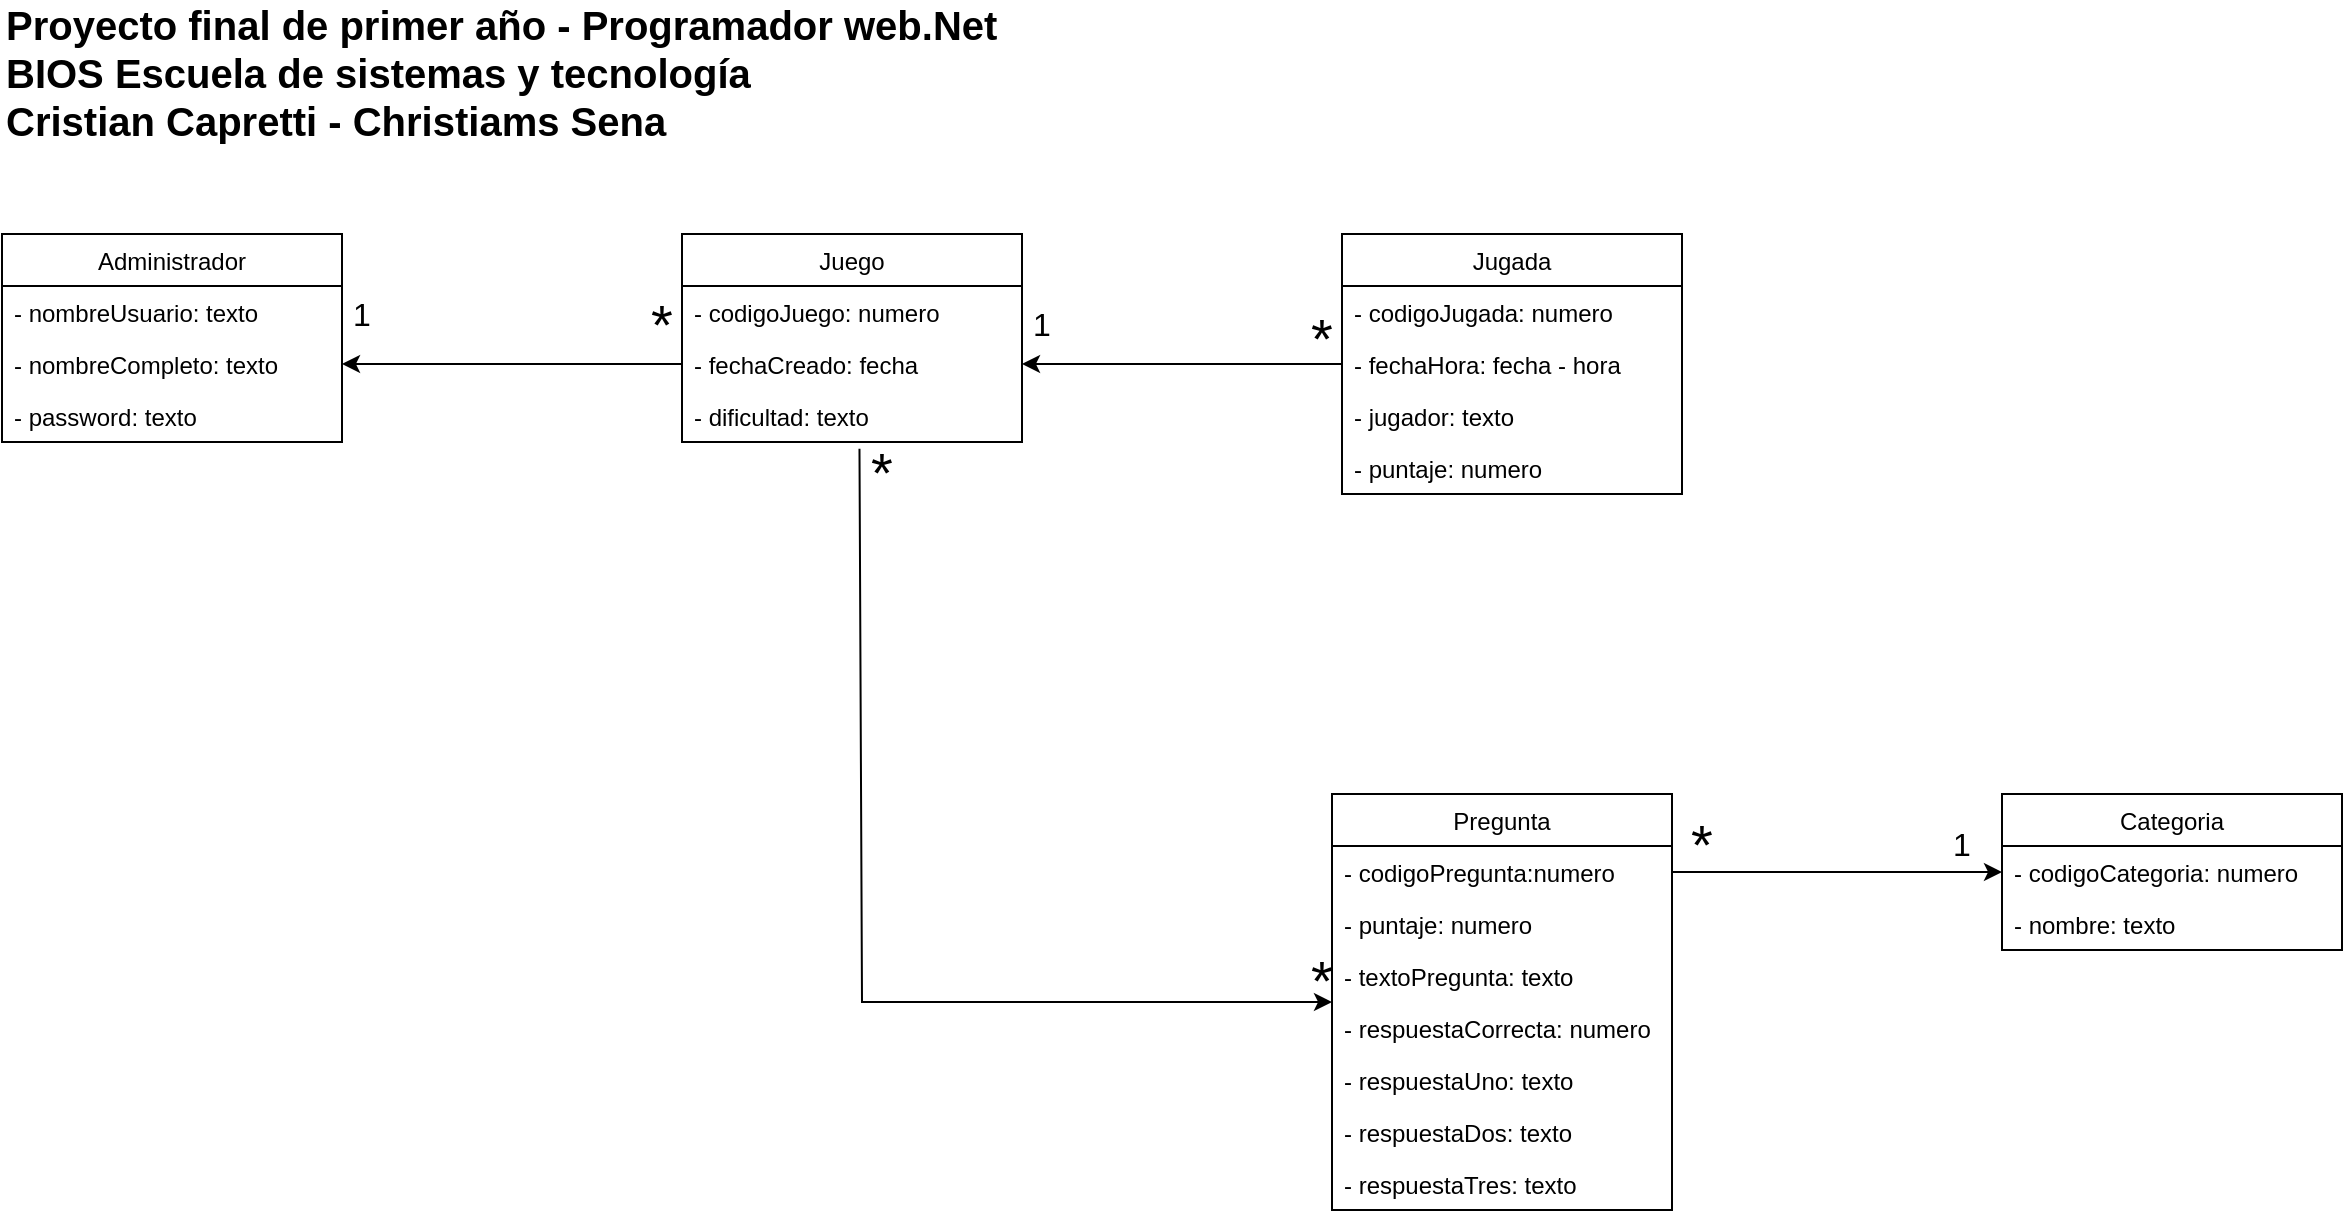 <mxfile version="21.0.6" type="device"><diagram id="bnQcCAyIEk0VWTEGWCXR" name="Página-1"><mxGraphModel dx="1588" dy="900" grid="1" gridSize="10" guides="1" tooltips="1" connect="1" arrows="1" fold="1" page="1" pageScale="1" pageWidth="827" pageHeight="1169" math="0" shadow="0"><root><mxCell id="0"/><mxCell id="1" parent="0"/><mxCell id="mbuXDWg2Y14PGkqEaMVG-1" value="Administrador" style="swimlane;fontStyle=0;childLayout=stackLayout;horizontal=1;startSize=26;fillColor=none;horizontalStack=0;resizeParent=1;resizeParentMax=0;resizeLast=0;collapsible=1;marginBottom=0;" parent="1" vertex="1"><mxGeometry x="50" y="151" width="170" height="104" as="geometry"/></mxCell><mxCell id="mbuXDWg2Y14PGkqEaMVG-2" value="- nombreUsuario: texto" style="text;strokeColor=none;fillColor=none;align=left;verticalAlign=top;spacingLeft=4;spacingRight=4;overflow=hidden;rotatable=0;points=[[0,0.5],[1,0.5]];portConstraint=eastwest;" parent="mbuXDWg2Y14PGkqEaMVG-1" vertex="1"><mxGeometry y="26" width="170" height="26" as="geometry"/></mxCell><mxCell id="mbuXDWg2Y14PGkqEaMVG-3" value="- nombreCompleto: texto" style="text;strokeColor=none;fillColor=none;align=left;verticalAlign=top;spacingLeft=4;spacingRight=4;overflow=hidden;rotatable=0;points=[[0,0.5],[1,0.5]];portConstraint=eastwest;" parent="mbuXDWg2Y14PGkqEaMVG-1" vertex="1"><mxGeometry y="52" width="170" height="26" as="geometry"/></mxCell><mxCell id="mbuXDWg2Y14PGkqEaMVG-4" value="- password: texto" style="text;strokeColor=none;fillColor=none;align=left;verticalAlign=top;spacingLeft=4;spacingRight=4;overflow=hidden;rotatable=0;points=[[0,0.5],[1,0.5]];portConstraint=eastwest;" parent="mbuXDWg2Y14PGkqEaMVG-1" vertex="1"><mxGeometry y="78" width="170" height="26" as="geometry"/></mxCell><mxCell id="mbuXDWg2Y14PGkqEaMVG-5" value="Juego" style="swimlane;fontStyle=0;childLayout=stackLayout;horizontal=1;startSize=26;fillColor=none;horizontalStack=0;resizeParent=1;resizeParentMax=0;resizeLast=0;collapsible=1;marginBottom=0;" parent="1" vertex="1"><mxGeometry x="390" y="151" width="170" height="104" as="geometry"/></mxCell><mxCell id="mbuXDWg2Y14PGkqEaMVG-6" value="- codigoJuego: numero" style="text;strokeColor=none;fillColor=none;align=left;verticalAlign=top;spacingLeft=4;spacingRight=4;overflow=hidden;rotatable=0;points=[[0,0.5],[1,0.5]];portConstraint=eastwest;" parent="mbuXDWg2Y14PGkqEaMVG-5" vertex="1"><mxGeometry y="26" width="170" height="26" as="geometry"/></mxCell><mxCell id="mbuXDWg2Y14PGkqEaMVG-7" value="- fechaCreado: fecha" style="text;strokeColor=none;fillColor=none;align=left;verticalAlign=top;spacingLeft=4;spacingRight=4;overflow=hidden;rotatable=0;points=[[0,0.5],[1,0.5]];portConstraint=eastwest;" parent="mbuXDWg2Y14PGkqEaMVG-5" vertex="1"><mxGeometry y="52" width="170" height="26" as="geometry"/></mxCell><mxCell id="mbuXDWg2Y14PGkqEaMVG-8" value="- dificultad: texto" style="text;strokeColor=none;fillColor=none;align=left;verticalAlign=top;spacingLeft=4;spacingRight=4;overflow=hidden;rotatable=0;points=[[0,0.5],[1,0.5]];portConstraint=eastwest;" parent="mbuXDWg2Y14PGkqEaMVG-5" vertex="1"><mxGeometry y="78" width="170" height="26" as="geometry"/></mxCell><mxCell id="mbuXDWg2Y14PGkqEaMVG-9" value="Jugada" style="swimlane;fontStyle=0;childLayout=stackLayout;horizontal=1;startSize=26;fillColor=none;horizontalStack=0;resizeParent=1;resizeParentMax=0;resizeLast=0;collapsible=1;marginBottom=0;" parent="1" vertex="1"><mxGeometry x="720" y="151" width="170" height="130" as="geometry"/></mxCell><mxCell id="mbuXDWg2Y14PGkqEaMVG-10" value="- codigoJugada: numero" style="text;strokeColor=none;fillColor=none;align=left;verticalAlign=top;spacingLeft=4;spacingRight=4;overflow=hidden;rotatable=0;points=[[0,0.5],[1,0.5]];portConstraint=eastwest;" parent="mbuXDWg2Y14PGkqEaMVG-9" vertex="1"><mxGeometry y="26" width="170" height="26" as="geometry"/></mxCell><mxCell id="mbuXDWg2Y14PGkqEaMVG-11" value="- fechaHora: fecha - hora" style="text;strokeColor=none;fillColor=none;align=left;verticalAlign=top;spacingLeft=4;spacingRight=4;overflow=hidden;rotatable=0;points=[[0,0.5],[1,0.5]];portConstraint=eastwest;" parent="mbuXDWg2Y14PGkqEaMVG-9" vertex="1"><mxGeometry y="52" width="170" height="26" as="geometry"/></mxCell><mxCell id="mbuXDWg2Y14PGkqEaMVG-13" value="- jugador: texto" style="text;strokeColor=none;fillColor=none;align=left;verticalAlign=top;spacingLeft=4;spacingRight=4;overflow=hidden;rotatable=0;points=[[0,0.5],[1,0.5]];portConstraint=eastwest;" parent="mbuXDWg2Y14PGkqEaMVG-9" vertex="1"><mxGeometry y="78" width="170" height="26" as="geometry"/></mxCell><mxCell id="mbuXDWg2Y14PGkqEaMVG-12" value="- puntaje: numero" style="text;strokeColor=none;fillColor=none;align=left;verticalAlign=top;spacingLeft=4;spacingRight=4;overflow=hidden;rotatable=0;points=[[0,0.5],[1,0.5]];portConstraint=eastwest;" parent="mbuXDWg2Y14PGkqEaMVG-9" vertex="1"><mxGeometry y="104" width="170" height="26" as="geometry"/></mxCell><mxCell id="mbuXDWg2Y14PGkqEaMVG-14" value="Pregunta" style="swimlane;fontStyle=0;childLayout=stackLayout;horizontal=1;startSize=26;fillColor=none;horizontalStack=0;resizeParent=1;resizeParentMax=0;resizeLast=0;collapsible=1;marginBottom=0;" parent="1" vertex="1"><mxGeometry x="715" y="431" width="170" height="208" as="geometry"/></mxCell><mxCell id="mbuXDWg2Y14PGkqEaMVG-15" value="- codigoPregunta:numero" style="text;strokeColor=none;fillColor=none;align=left;verticalAlign=top;spacingLeft=4;spacingRight=4;overflow=hidden;rotatable=0;points=[[0,0.5],[1,0.5]];portConstraint=eastwest;" parent="mbuXDWg2Y14PGkqEaMVG-14" vertex="1"><mxGeometry y="26" width="170" height="26" as="geometry"/></mxCell><mxCell id="mbuXDWg2Y14PGkqEaMVG-16" value="- puntaje: numero" style="text;strokeColor=none;fillColor=none;align=left;verticalAlign=top;spacingLeft=4;spacingRight=4;overflow=hidden;rotatable=0;points=[[0,0.5],[1,0.5]];portConstraint=eastwest;" parent="mbuXDWg2Y14PGkqEaMVG-14" vertex="1"><mxGeometry y="52" width="170" height="26" as="geometry"/></mxCell><mxCell id="mbuXDWg2Y14PGkqEaMVG-17" value="- textoPregunta: texto" style="text;strokeColor=none;fillColor=none;align=left;verticalAlign=top;spacingLeft=4;spacingRight=4;overflow=hidden;rotatable=0;points=[[0,0.5],[1,0.5]];portConstraint=eastwest;" parent="mbuXDWg2Y14PGkqEaMVG-14" vertex="1"><mxGeometry y="78" width="170" height="26" as="geometry"/></mxCell><mxCell id="mbuXDWg2Y14PGkqEaMVG-19" value="- respuestaCorrecta: numero" style="text;strokeColor=none;fillColor=none;align=left;verticalAlign=top;spacingLeft=4;spacingRight=4;overflow=hidden;rotatable=0;points=[[0,0.5],[1,0.5]];portConstraint=eastwest;" parent="mbuXDWg2Y14PGkqEaMVG-14" vertex="1"><mxGeometry y="104" width="170" height="26" as="geometry"/></mxCell><mxCell id="mbuXDWg2Y14PGkqEaMVG-20" value="- respuestaUno: texto" style="text;strokeColor=none;fillColor=none;align=left;verticalAlign=top;spacingLeft=4;spacingRight=4;overflow=hidden;rotatable=0;points=[[0,0.5],[1,0.5]];portConstraint=eastwest;" parent="mbuXDWg2Y14PGkqEaMVG-14" vertex="1"><mxGeometry y="130" width="170" height="26" as="geometry"/></mxCell><mxCell id="mbuXDWg2Y14PGkqEaMVG-21" value="- respuestaDos: texto" style="text;strokeColor=none;fillColor=none;align=left;verticalAlign=top;spacingLeft=4;spacingRight=4;overflow=hidden;rotatable=0;points=[[0,0.5],[1,0.5]];portConstraint=eastwest;" parent="mbuXDWg2Y14PGkqEaMVG-14" vertex="1"><mxGeometry y="156" width="170" height="26" as="geometry"/></mxCell><mxCell id="mbuXDWg2Y14PGkqEaMVG-18" value="- respuestaTres: texto" style="text;strokeColor=none;fillColor=none;align=left;verticalAlign=top;spacingLeft=4;spacingRight=4;overflow=hidden;rotatable=0;points=[[0,0.5],[1,0.5]];portConstraint=eastwest;" parent="mbuXDWg2Y14PGkqEaMVG-14" vertex="1"><mxGeometry y="182" width="170" height="26" as="geometry"/></mxCell><mxCell id="mbuXDWg2Y14PGkqEaMVG-22" value="Categoria" style="swimlane;fontStyle=0;childLayout=stackLayout;horizontal=1;startSize=26;fillColor=none;horizontalStack=0;resizeParent=1;resizeParentMax=0;resizeLast=0;collapsible=1;marginBottom=0;" parent="1" vertex="1"><mxGeometry x="1050" y="431" width="170" height="78" as="geometry"/></mxCell><mxCell id="mbuXDWg2Y14PGkqEaMVG-23" value="- codigoCategoria: numero" style="text;strokeColor=none;fillColor=none;align=left;verticalAlign=top;spacingLeft=4;spacingRight=4;overflow=hidden;rotatable=0;points=[[0,0.5],[1,0.5]];portConstraint=eastwest;" parent="mbuXDWg2Y14PGkqEaMVG-22" vertex="1"><mxGeometry y="26" width="170" height="26" as="geometry"/></mxCell><mxCell id="mbuXDWg2Y14PGkqEaMVG-24" value="- nombre: texto" style="text;strokeColor=none;fillColor=none;align=left;verticalAlign=top;spacingLeft=4;spacingRight=4;overflow=hidden;rotatable=0;points=[[0,0.5],[1,0.5]];portConstraint=eastwest;" parent="mbuXDWg2Y14PGkqEaMVG-22" vertex="1"><mxGeometry y="52" width="170" height="26" as="geometry"/></mxCell><mxCell id="mbuXDWg2Y14PGkqEaMVG-28" value="" style="endArrow=none;html=1;rounded=0;exitX=1;exitY=0.5;exitDx=0;exitDy=0;entryX=0;entryY=0.5;entryDx=0;entryDy=0;startArrow=classic;startFill=1;" parent="1" source="mbuXDWg2Y14PGkqEaMVG-3" target="mbuXDWg2Y14PGkqEaMVG-7" edge="1"><mxGeometry width="50" height="50" relative="1" as="geometry"><mxPoint x="510" y="261" as="sourcePoint"/><mxPoint x="560" y="211" as="targetPoint"/></mxGeometry></mxCell><mxCell id="mbuXDWg2Y14PGkqEaMVG-29" value="" style="endArrow=none;html=1;rounded=0;exitX=1;exitY=0.5;exitDx=0;exitDy=0;entryX=0;entryY=0.5;entryDx=0;entryDy=0;startArrow=classic;startFill=1;" parent="1" source="mbuXDWg2Y14PGkqEaMVG-7" target="mbuXDWg2Y14PGkqEaMVG-11" edge="1"><mxGeometry width="50" height="50" relative="1" as="geometry"><mxPoint x="230" y="226" as="sourcePoint"/><mxPoint x="400" y="226" as="targetPoint"/></mxGeometry></mxCell><mxCell id="mbuXDWg2Y14PGkqEaMVG-30" value="" style="endArrow=classic;html=1;rounded=0;exitX=0.522;exitY=1.128;exitDx=0;exitDy=0;exitPerimeter=0;endFill=1;" parent="1" source="mbuXDWg2Y14PGkqEaMVG-8" target="mbuXDWg2Y14PGkqEaMVG-14" edge="1"><mxGeometry width="50" height="50" relative="1" as="geometry"><mxPoint x="570" y="226" as="sourcePoint"/><mxPoint x="730" y="226" as="targetPoint"/><Array as="points"><mxPoint x="480" y="535"/></Array></mxGeometry></mxCell><mxCell id="mbuXDWg2Y14PGkqEaMVG-31" value="" style="endArrow=classic;html=1;rounded=0;exitX=1;exitY=0.5;exitDx=0;exitDy=0;entryX=0;entryY=0.5;entryDx=0;entryDy=0;endFill=1;" parent="1" source="mbuXDWg2Y14PGkqEaMVG-15" target="mbuXDWg2Y14PGkqEaMVG-23" edge="1"><mxGeometry width="50" height="50" relative="1" as="geometry"><mxPoint x="580" y="236" as="sourcePoint"/><mxPoint x="740" y="236" as="targetPoint"/></mxGeometry></mxCell><mxCell id="mbuXDWg2Y14PGkqEaMVG-33" value="&lt;font style=&quot;font-size: 28px;&quot;&gt;*&lt;/font&gt;" style="text;html=1;strokeColor=none;fillColor=none;align=center;verticalAlign=middle;whiteSpace=wrap;rounded=0;fontSize=16;" parent="1" vertex="1"><mxGeometry x="350" y="181" width="60" height="30" as="geometry"/></mxCell><mxCell id="mbuXDWg2Y14PGkqEaMVG-34" value="&lt;font style=&quot;font-size: 16px;&quot;&gt;1&lt;/font&gt;" style="text;html=1;strokeColor=none;fillColor=none;align=center;verticalAlign=middle;whiteSpace=wrap;rounded=0;" parent="1" vertex="1"><mxGeometry x="200" y="176" width="60" height="30" as="geometry"/></mxCell><mxCell id="mbuXDWg2Y14PGkqEaMVG-35" value="&lt;font style=&quot;font-size: 28px;&quot;&gt;*&lt;/font&gt;" style="text;html=1;strokeColor=none;fillColor=none;align=center;verticalAlign=middle;whiteSpace=wrap;rounded=0;fontSize=16;" parent="1" vertex="1"><mxGeometry x="680" y="509" width="60" height="30" as="geometry"/></mxCell><mxCell id="mbuXDWg2Y14PGkqEaMVG-36" value="&lt;font style=&quot;font-size: 16px;&quot;&gt;1&lt;/font&gt;" style="text;html=1;strokeColor=none;fillColor=none;align=center;verticalAlign=middle;whiteSpace=wrap;rounded=0;" parent="1" vertex="1"><mxGeometry x="540" y="181" width="60" height="30" as="geometry"/></mxCell><mxCell id="mbuXDWg2Y14PGkqEaMVG-37" value="&lt;font style=&quot;font-size: 28px;&quot;&gt;*&lt;/font&gt;" style="text;html=1;strokeColor=none;fillColor=none;align=center;verticalAlign=middle;whiteSpace=wrap;rounded=0;fontSize=16;" parent="1" vertex="1"><mxGeometry x="460" y="255" width="60" height="30" as="geometry"/></mxCell><mxCell id="mbuXDWg2Y14PGkqEaMVG-38" value="&lt;font style=&quot;font-size: 28px;&quot;&gt;*&lt;/font&gt;" style="text;html=1;strokeColor=none;fillColor=none;align=center;verticalAlign=middle;whiteSpace=wrap;rounded=0;fontSize=16;" parent="1" vertex="1"><mxGeometry x="680" y="188" width="60" height="30" as="geometry"/></mxCell><mxCell id="mbuXDWg2Y14PGkqEaMVG-39" value="&lt;font style=&quot;font-size: 28px;&quot;&gt;*&lt;/font&gt;" style="text;html=1;strokeColor=none;fillColor=none;align=center;verticalAlign=middle;whiteSpace=wrap;rounded=0;fontSize=16;" parent="1" vertex="1"><mxGeometry x="870" y="441" width="60" height="30" as="geometry"/></mxCell><mxCell id="mbuXDWg2Y14PGkqEaMVG-40" value="&lt;font style=&quot;font-size: 16px;&quot;&gt;1&lt;/font&gt;" style="text;html=1;strokeColor=none;fillColor=none;align=center;verticalAlign=middle;whiteSpace=wrap;rounded=0;" parent="1" vertex="1"><mxGeometry x="1000" y="441" width="60" height="30" as="geometry"/></mxCell><mxCell id="oqO2_N6U1WmA6IshYwAj-1" value="Proyecto final de primer año - Programador web.Net&lt;br style=&quot;font-size: 20px;&quot;&gt;BIOS Escuela de sistemas y tecnología&lt;br style=&quot;font-size: 20px;&quot;&gt;Cristian Capretti - Christiams Sena" style="text;html=1;strokeColor=none;fillColor=none;align=left;verticalAlign=middle;whiteSpace=wrap;rounded=0;fontStyle=1;fontSize=20;" parent="1" vertex="1"><mxGeometry x="50" y="40" width="530" height="60" as="geometry"/></mxCell></root></mxGraphModel></diagram></mxfile>